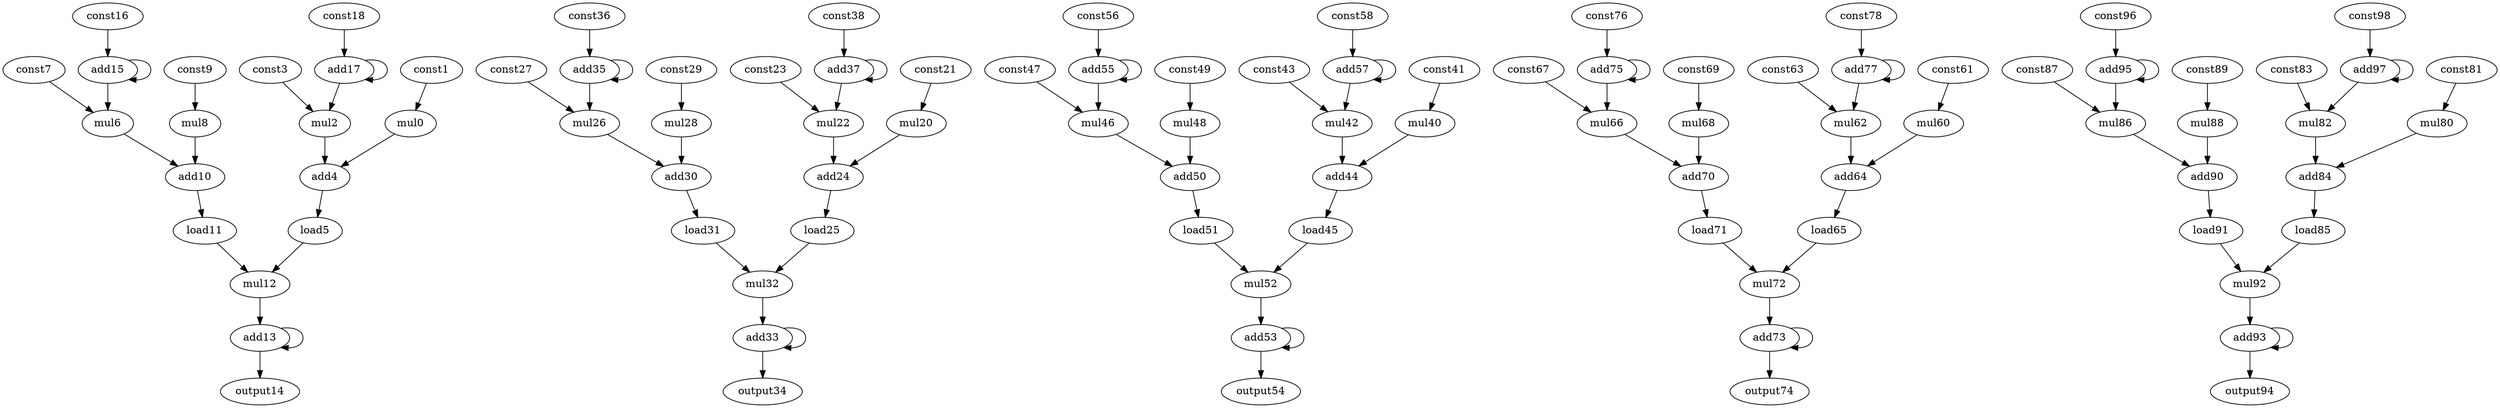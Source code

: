 digraph G {
mul0[opcode=mul];
const1[opcode=const, const_value=" 0"];
mul2[opcode=mul];
const3[opcode=const, const_value=" 30"];
add4[opcode=add];
load5[opcode=load];
mul6[opcode=mul];
const7[opcode=const, const_value=" 1"];
mul8[opcode=mul];
const9[opcode=const, const_value=" 0"];
add10[opcode=add];
load11[opcode=load];
mul12[opcode=mul];
add13[opcode=add];
output14[opcode=output];
add15[opcode=add];
const16[opcode=const, const_value=" 1"];
add17[opcode=add];
const18[opcode=const, const_value=" 1"];
mul20[opcode=mul];
const21[opcode=const, const_value=" 0"];
mul22[opcode=mul];
const23[opcode=const, const_value=" 30"];
add24[opcode=add];
load25[opcode=load];
mul26[opcode=mul];
const27[opcode=const, const_value=" 1"];
mul28[opcode=mul];
const29[opcode=const, const_value=" 0"];
add30[opcode=add];
load31[opcode=load];
mul32[opcode=mul];
add33[opcode=add];
output34[opcode=output];
add35[opcode=add];
const36[opcode=const, const_value=" 1"];
add37[opcode=add];
const38[opcode=const, const_value=" 1"];
mul40[opcode=mul];
const41[opcode=const, const_value=" 0"];
mul42[opcode=mul];
const43[opcode=const, const_value=" 30"];
add44[opcode=add];
load45[opcode=load];
mul46[opcode=mul];
const47[opcode=const, const_value=" 1"];
mul48[opcode=mul];
const49[opcode=const, const_value=" 0"];
add50[opcode=add];
load51[opcode=load];
mul52[opcode=mul];
add53[opcode=add];
output54[opcode=output];
add55[opcode=add];
const56[opcode=const, const_value=" 1"];
add57[opcode=add];
const58[opcode=const, const_value=" 1"];
mul60[opcode=mul];
const61[opcode=const, const_value=" 0"];
mul62[opcode=mul];
const63[opcode=const, const_value=" 30"];
add64[opcode=add];
load65[opcode=load];
mul66[opcode=mul];
const67[opcode=const, const_value=" 1"];
mul68[opcode=mul];
const69[opcode=const, const_value=" 0"];
add70[opcode=add];
load71[opcode=load];
mul72[opcode=mul];
add73[opcode=add];
output74[opcode=output];
add75[opcode=add];
const76[opcode=const, const_value=" 1"];
add77[opcode=add];
const78[opcode=const, const_value=" 1"];
mul80[opcode=mul];
const81[opcode=const, const_value=" 0"];
mul82[opcode=mul];
const83[opcode=const, const_value=" 30"];
add84[opcode=add];
load85[opcode=load];
mul86[opcode=mul];
const87[opcode=const, const_value=" 1"];
mul88[opcode=mul];
const89[opcode=const, const_value=" 0"];
add90[opcode=add];
load91[opcode=load];
mul92[opcode=mul];
add93[opcode=add];
output94[opcode=output];
add95[opcode=add];
const96[opcode=const, const_value=" 1"];
add97[opcode=add];
const98[opcode=const, const_value=" 1"];
load5->mul12[operand=1]; //load->mul
load11->mul12[operand=0]; //load->mul
mul12->add13[operand=0]; //mul->add
add13->output14[operand=0]; //add->output
add13->add13[operand=1]; //add->add
add17->mul2[operand=1]; //add->gep_mul
add15->mul6[operand=1]; //add->gep_mul
add15->add15[operand=0]; //add->add
add17->add17[operand=0]; //add->add
const18->add17[operand=0]; //gep_const->add
const1->mul0[operand=0]; //gep_const->gep_mul
const3->mul2[operand=0]; //gep_const->gep_mul
mul0->add4[operand=0]; //gep_mul->gep_add
mul2->add4[operand=1]; //gep_mul->gep_add
add4->load5[operand=0]; //gep_add->load
const7->mul6[operand=0]; //gep_const->gep_mul
const9->mul8[operand=0]; //gep_const->gep_mul
mul6->add10[operand=0]; //gep_mul->gep_add
mul8->add10[operand=1]; //gep_mul->gep_add
add10->load11[operand=0]; //gep_add->load
const16->add15[operand=1]; //const->add
load25->mul32[operand=1]; //load->mul
load31->mul32[operand=0]; //load->mul
mul32->add33[operand=0]; //mul->add
add33->output34[operand=0]; //add->output
add33->add33[operand=1]; //add->add
add37->mul22[operand=1]; //add->gep_mul
add35->mul26[operand=1]; //add->gep_mul
add35->add35[operand=0]; //add->add
add37->add37[operand=0]; //add->add
const38->add37[operand=0]; //gep_const->add
const21->mul20[operand=0]; //gep_const->gep_mul
const23->mul22[operand=0]; //gep_const->gep_mul
mul20->add24[operand=0]; //gep_mul->gep_add
mul22->add24[operand=1]; //gep_mul->gep_add
add24->load25[operand=0]; //gep_add->load
const27->mul26[operand=0]; //gep_const->gep_mul
const29->mul28[operand=0]; //gep_const->gep_mul
mul26->add30[operand=0]; //gep_mul->gep_add
mul28->add30[operand=1]; //gep_mul->gep_add
add30->load31[operand=0]; //gep_add->load
const36->add35[operand=1]; //const->add
load45->mul52[operand=1]; //load->mul
load51->mul52[operand=0]; //load->mul
mul52->add53[operand=0]; //mul->add
add53->output54[operand=0]; //add->Poutput
add53->add53[operand=1]; //add->add
add57->mul42[operand=1]; //add->gep_mul
add55->mul46[operand=1]; //add->gep_mul
add55->add55[operand=0]; //add->add
add57->add57[operand=0]; //add->add
const58->add57[operand=0]; //gep_const->add
const41->mul40[operand=0]; //gep_const->gep_mul
const43->mul42[operand=0]; //gep_const->gep_mul
mul40->add44[operand=0]; //gep_mul->gep_add
mul42->add44[operand=1]; //gep_mul->gep_add
add44->load45[operand=0]; //gep_add->load
const47->mul46[operand=0]; //gep_const->gep_mul
const49->mul48[operand=0]; //gep_const->gep_mul
mul46->add50[operand=0]; //gep_mul->gep_add
mul48->add50[operand=1]; //gep_mul->gep_add
add50->load51[operand=0]; //gep_add->load
const56->add55[operand=1]; //const->add
load65->mul72[operand=1]; //load->mul
load71->mul72[operand=0]; //load->mul
mul72->add73[operand=0]; //mul->add
add73->output74[operand=0]; //add->output
add73->add73[operand=1]; //add->add
add77->mul62[operand=1]; //add->gep_mul
add75->mul66[operand=1]; //add->gep_mul
add75->add75[operand=0]; //add->add
add77->add77[operand=0]; //add->add
const78->add77[operand=0]; //gep_const->add
const61->mul60[operand=0]; //gep_const->gep_mul
const63->mul62[operand=0]; //gep_const->gep_mul
mul60->add64[operand=0]; //gep_mul->gep_add
mul62->add64[operand=1]; //gep_mul->gep_add
add64->load65[operand=0]; //gep_add->load
const67->mul66[operand=0]; //gep_const->gep_mul
const69->mul68[operand=0]; //gep_const->gep_mul
mul66->add70[operand=0]; //gep_mul->gep_add
mul68->add70[operand=1]; //gep_mul->gep_add
add70->load71[operand=0]; //gep_add->load
const76->add75[operand=1]; //const->add
load85->mul92[operand=1]; //load->mul
load91->mul92[operand=0]; //load->mul
mul92->add93[operand=0]; //mul->add
add93->output94[operand=0]; //add->output
add93->add93[operand=1]; //add->add
add97->mul82[operand=1]; //add->gep_mul
add95->mul86[operand=1]; //add->gep_mul
add95->add95[operand=0]; //add->add
add97->add97[operand=0]; //add->add
const98->add97[operand=0]; //gep_const->add
const81->mul80[operand=0]; //gep_const->gep_mul
const83->mul82[operand=0]; //gep_const->gep_mul
mul80->add84[operand=0]; //gep_mul->gep_add
mul82->add84[operand=1]; //gep_mul->gep_add
add84->load85[operand=0]; //gep_add->load
const87->mul86[operand=0]; //gep_const->gep_mul
const89->mul88[operand=0]; //gep_const->gep_mul
mul86->add90[operand=0]; //gep_mul->gep_add
mul88->add90[operand=1]; //gep_mul->gep_add
add90->load91[operand=0]; //gep_add->load
const96->add95[operand=1]; //const->add
}
